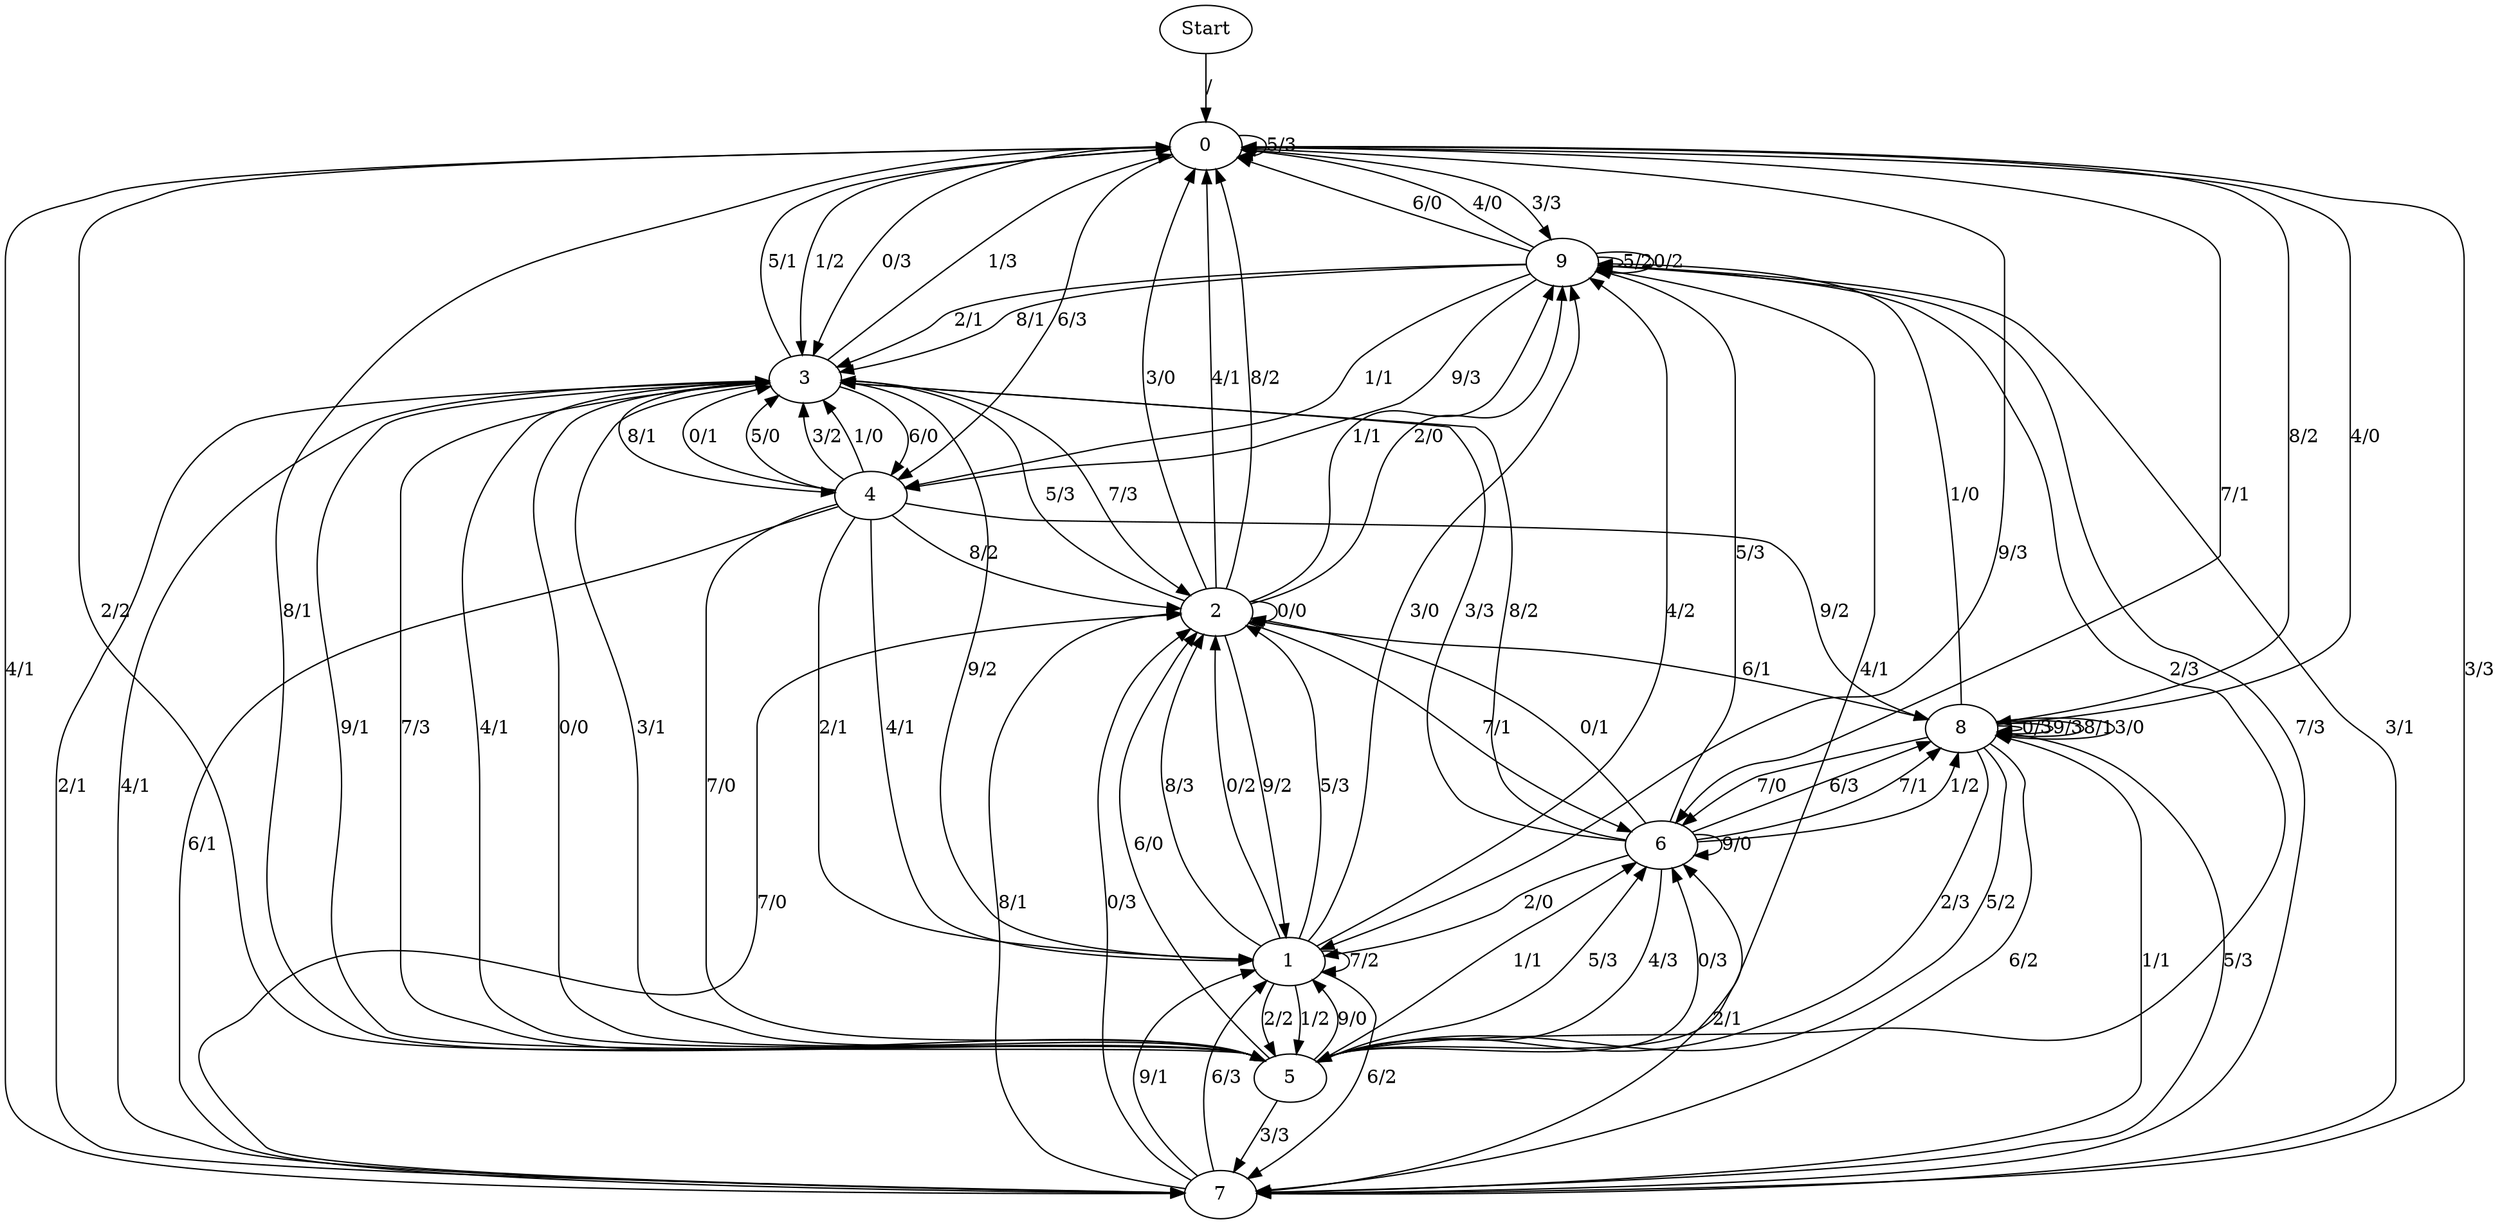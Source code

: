 digraph {
	Start -> 0 [label="/"]
	0 -> 9 [label="3/3"]
	0 -> 5 [label="2/2"]
	0 -> 1 [label="9/3"]
	0 -> 7 [label="4/1"]
	0 -> 0 [label="5/3"]
	0 -> 4 [label="6/3"]
	0 -> 3 [label="1/2"]
	0 -> 6 [label="7/1"]
	0 -> 8 [label="8/2"]
	0 -> 3 [label="0/3"]
	1 -> 5 [label="1/2"]
	1 -> 1 [label="7/2"]
	1 -> 9 [label="3/0"]
	1 -> 2 [label="5/3"]
	1 -> 9 [label="4/2"]
	1 -> 7 [label="6/2"]
	1 -> 5 [label="2/2"]
	1 -> 2 [label="8/3"]
	1 -> 2 [label="0/2"]
	1 -> 3 [label="9/2"]
	3 -> 2 [label="7/3"]
	3 -> 0 [label="1/3"]
	3 -> 5 [label="4/1"]
	3 -> 7 [label="2/1"]
	3 -> 5 [label="0/0"]
	3 -> 5 [label="3/1"]
	3 -> 4 [label="8/1"]
	3 -> 5 [label="9/1"]
	3 -> 0 [label="5/1"]
	3 -> 4 [label="6/0"]
	4 -> 7 [label="6/1"]
	4 -> 3 [label="0/1"]
	4 -> 3 [label="5/0"]
	4 -> 2 [label="8/2"]
	4 -> 1 [label="2/1"]
	4 -> 1 [label="4/1"]
	4 -> 5 [label="7/0"]
	4 -> 3 [label="3/2"]
	4 -> 3 [label="1/0"]
	4 -> 8 [label="9/2"]
	5 -> 2 [label="6/0"]
	5 -> 6 [label="0/3"]
	5 -> 0 [label="8/1"]
	5 -> 3 [label="7/3"]
	5 -> 7 [label="3/3"]
	5 -> 9 [label="4/1"]
	5 -> 9 [label="2/3"]
	5 -> 6 [label="1/1"]
	5 -> 6 [label="5/3"]
	5 -> 1 [label="9/0"]
	2 -> 0 [label="3/0"]
	2 -> 9 [label="1/1"]
	2 -> 9 [label="2/0"]
	2 -> 0 [label="4/1"]
	2 -> 0 [label="8/2"]
	2 -> 2 [label="0/0"]
	2 -> 3 [label="5/3"]
	2 -> 6 [label="7/1"]
	2 -> 8 [label="6/1"]
	2 -> 1 [label="9/2"]
	6 -> 1 [label="2/0"]
	6 -> 5 [label="4/3"]
	6 -> 8 [label="6/3"]
	6 -> 9 [label="5/3"]
	6 -> 8 [label="7/1"]
	6 -> 2 [label="0/1"]
	6 -> 3 [label="3/3"]
	6 -> 8 [label="1/2"]
	6 -> 3 [label="8/2"]
	6 -> 6 [label="9/0"]
	8 -> 8 [label="0/3"]
	8 -> 7 [label="6/2"]
	8 -> 6 [label="7/0"]
	8 -> 8 [label="9/3"]
	8 -> 5 [label="2/3"]
	8 -> 8 [label="8/1"]
	8 -> 5 [label="5/2"]
	8 -> 0 [label="4/0"]
	8 -> 9 [label="1/0"]
	8 -> 8 [label="3/0"]
	9 -> 3 [label="2/1"]
	9 -> 7 [label="7/3"]
	9 -> 0 [label="6/0"]
	9 -> 3 [label="8/1"]
	9 -> 0 [label="4/0"]
	9 -> 7 [label="3/1"]
	9 -> 9 [label="5/2"]
	9 -> 4 [label="9/3"]
	9 -> 9 [label="0/2"]
	9 -> 4 [label="1/1"]
	7 -> 2 [label="7/0"]
	7 -> 8 [label="1/1"]
	7 -> 8 [label="5/3"]
	7 -> 2 [label="8/1"]
	7 -> 3 [label="4/1"]
	7 -> 2 [label="0/3"]
	7 -> 1 [label="9/1"]
	7 -> 6 [label="2/1"]
	7 -> 0 [label="3/3"]
	7 -> 1 [label="6/3"]
}